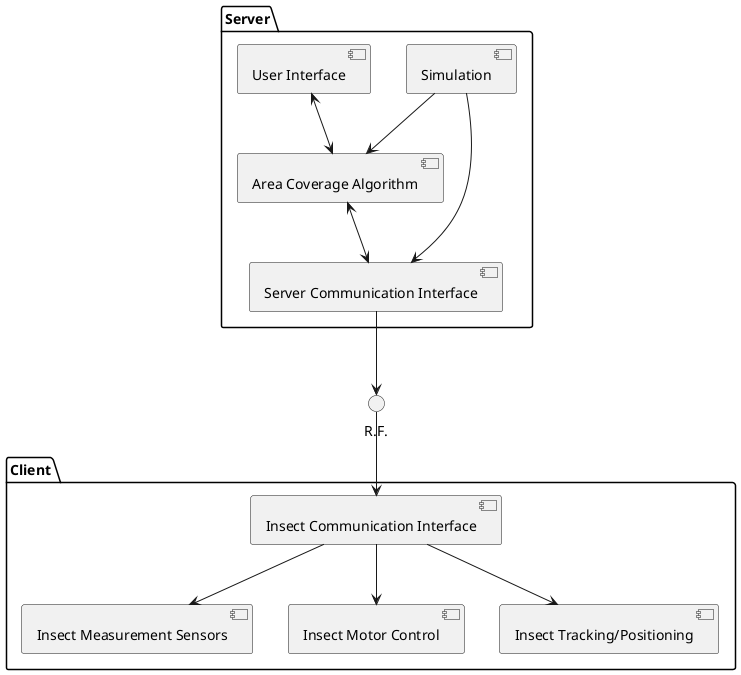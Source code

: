@startuml
package "Server" {
    [Simulation]
    [Area Coverage Algorithm]
    [User Interface]
    [Server Communication Interface]
}

[Simulation] --> [Area Coverage Algorithm]
[Area Coverage Algorithm] <--> [Server Communication Interface]
[User Interface] <--> [Area Coverage Algorithm]
[Simulation] --> [Server Communication Interface]

package "Client" {
    [Insect Communication Interface]
    [Insect Measurement Sensors]
    [Insect Motor Control]
    [Insect Tracking/Positioning]
}

[Insect Communication Interface] --> [Insect Measurement Sensors]
[Insect Communication Interface] --> [Insect Motor Control]
[Insect Communication Interface] --> [Insect Tracking/Positioning]

[Server Communication Interface] --> R.F.
R.F. --> [Insect Communication Interface]

@enduml